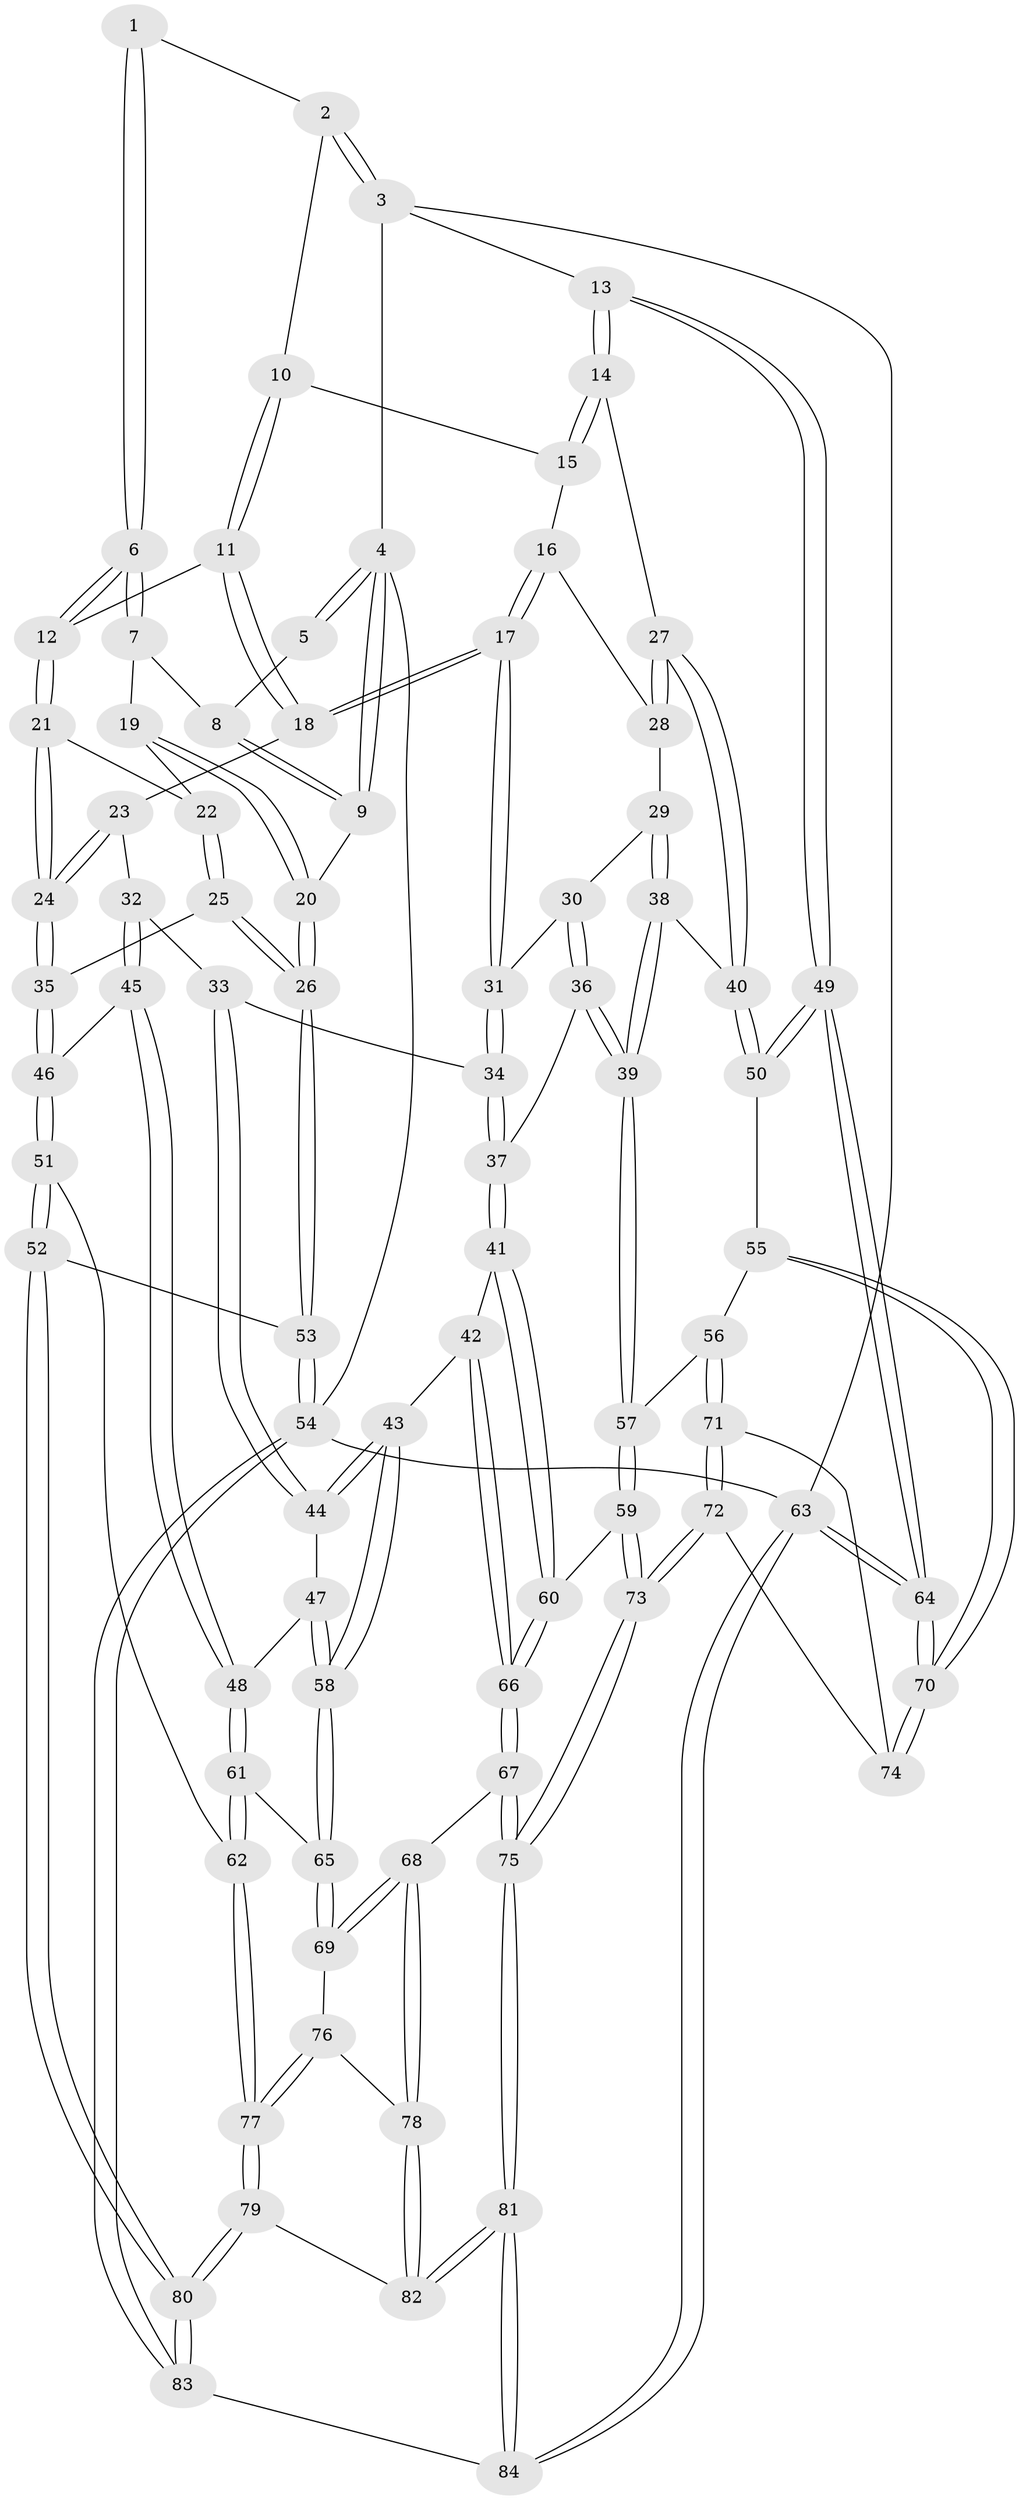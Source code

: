 // Generated by graph-tools (version 1.1) at 2025/03/03/09/25 03:03:17]
// undirected, 84 vertices, 207 edges
graph export_dot {
graph [start="1"]
  node [color=gray90,style=filled];
  1 [pos="+0.26419750054566576+0"];
  2 [pos="+0.6156751848697365+0"];
  3 [pos="+1+0"];
  4 [pos="+0+0"];
  5 [pos="+0.18809403035624622+0"];
  6 [pos="+0.2657138141936507+0.14580808527107395"];
  7 [pos="+0.09552489898283997+0.1617834819890284"];
  8 [pos="+0.09126176029180864+0.08627991575211778"];
  9 [pos="+0+0"];
  10 [pos="+0.610069229126768+0"];
  11 [pos="+0.3228730017637733+0.20489615764807748"];
  12 [pos="+0.29328902931168993+0.18831027627384744"];
  13 [pos="+1+0.2074784833506828"];
  14 [pos="+0.9933400711532983+0.278187596212328"];
  15 [pos="+0.6158308284147038+0.07398039501197279"];
  16 [pos="+0.5813130718356314+0.21571993127743447"];
  17 [pos="+0.5613501089787958+0.23464306572793106"];
  18 [pos="+0.3365528098859646+0.21756233455478563"];
  19 [pos="+0.0570397890659072+0.18612730422343762"];
  20 [pos="+0+0.19180099670169476"];
  21 [pos="+0.16173436592313586+0.3276963267404097"];
  22 [pos="+0.1172329953415018+0.2956592607880071"];
  23 [pos="+0.3402472734949098+0.28811086684269543"];
  24 [pos="+0.1653066666527971+0.4244518717296938"];
  25 [pos="+0+0.38097582098745353"];
  26 [pos="+0+0.37911335316949846"];
  27 [pos="+0.9552265911717016+0.3037043496308288"];
  28 [pos="+0.7232159469864804+0.2837694817956514"];
  29 [pos="+0.6749683858127219+0.4246341251960631"];
  30 [pos="+0.5903441638532999+0.3949089925888092"];
  31 [pos="+0.5510811503505362+0.32519263819565886"];
  32 [pos="+0.36742141796625494+0.41300507350064103"];
  33 [pos="+0.388749755819248+0.4183934415887514"];
  34 [pos="+0.42745141824736843+0.41724438152142557"];
  35 [pos="+0.16505722529873468+0.4270775714231232"];
  36 [pos="+0.5556264164194646+0.4963027523868565"];
  37 [pos="+0.5126803400332145+0.5121071413962284"];
  38 [pos="+0.6877671977343311+0.4377285857394037"];
  39 [pos="+0.674137638507534+0.5733328092162954"];
  40 [pos="+0.8851321807844339+0.4066388990023641"];
  41 [pos="+0.5059850435574688+0.526099755919681"];
  42 [pos="+0.44667997602203613+0.5725803145417254"];
  43 [pos="+0.44499651482849606+0.5728456023875721"];
  44 [pos="+0.4123266034288051+0.5176076093130693"];
  45 [pos="+0.2804750236575495+0.4748288041788709"];
  46 [pos="+0.17453897333717242+0.44562541889034013"];
  47 [pos="+0.3546219252676182+0.541040888623197"];
  48 [pos="+0.2901802257846287+0.5094449269981957"];
  49 [pos="+1+0.6772598650119411"];
  50 [pos="+0.8525547515232356+0.5404986174190635"];
  51 [pos="+0.0757827627264029+0.6236704027825035"];
  52 [pos="+0+0.6433331598331282"];
  53 [pos="+0+0.6420260231756909"];
  54 [pos="+0+1"];
  55 [pos="+0.8132260393768651+0.5985926215382583"];
  56 [pos="+0.753461336786458+0.6237986035131969"];
  57 [pos="+0.6913879738865041+0.6122357116345218"];
  58 [pos="+0.41660569560031907+0.5918924736677654"];
  59 [pos="+0.641175758721508+0.6487506843730223"];
  60 [pos="+0.5774050239345206+0.6592699459675188"];
  61 [pos="+0.27990516124718523+0.6541682006026446"];
  62 [pos="+0.18533231507332745+0.7006865269125939"];
  63 [pos="+1+1"];
  64 [pos="+1+0.9092661620757756"];
  65 [pos="+0.3670555694304897+0.6767844112767415"];
  66 [pos="+0.537427872153944+0.6812486258776566"];
  67 [pos="+0.49054689554111375+0.7365975552534831"];
  68 [pos="+0.4378080131348758+0.7381109452815816"];
  69 [pos="+0.3748831415056563+0.6864776393599007"];
  70 [pos="+1+0.8584129656025907"];
  71 [pos="+0.7544846723677903+0.630820355130776"];
  72 [pos="+0.6785800000228136+0.9166364883113082"];
  73 [pos="+0.6501263978917634+0.9344744516347635"];
  74 [pos="+0.8355639683803874+0.8506092754575667"];
  75 [pos="+0.6341957675748916+0.9518309593026816"];
  76 [pos="+0.3143824450708179+0.7882798649411114"];
  77 [pos="+0.19610589017641517+0.8654706271751231"];
  78 [pos="+0.40760037349258266+0.8004218057973539"];
  79 [pos="+0.1932632712111604+0.8901138773739933"];
  80 [pos="+0.1845746012569589+0.9092709159241924"];
  81 [pos="+0.5746488100345558+1"];
  82 [pos="+0.39583814328191463+0.8458504731641425"];
  83 [pos="+0.14089967842346662+1"];
  84 [pos="+0.5710065777496657+1"];
  1 -- 2;
  1 -- 6;
  1 -- 6;
  2 -- 3;
  2 -- 3;
  2 -- 10;
  3 -- 4;
  3 -- 13;
  3 -- 63;
  4 -- 5;
  4 -- 5;
  4 -- 9;
  4 -- 9;
  4 -- 54;
  5 -- 8;
  6 -- 7;
  6 -- 7;
  6 -- 12;
  6 -- 12;
  7 -- 8;
  7 -- 19;
  8 -- 9;
  8 -- 9;
  9 -- 20;
  10 -- 11;
  10 -- 11;
  10 -- 15;
  11 -- 12;
  11 -- 18;
  11 -- 18;
  12 -- 21;
  12 -- 21;
  13 -- 14;
  13 -- 14;
  13 -- 49;
  13 -- 49;
  14 -- 15;
  14 -- 15;
  14 -- 27;
  15 -- 16;
  16 -- 17;
  16 -- 17;
  16 -- 28;
  17 -- 18;
  17 -- 18;
  17 -- 31;
  17 -- 31;
  18 -- 23;
  19 -- 20;
  19 -- 20;
  19 -- 22;
  20 -- 26;
  20 -- 26;
  21 -- 22;
  21 -- 24;
  21 -- 24;
  22 -- 25;
  22 -- 25;
  23 -- 24;
  23 -- 24;
  23 -- 32;
  24 -- 35;
  24 -- 35;
  25 -- 26;
  25 -- 26;
  25 -- 35;
  26 -- 53;
  26 -- 53;
  27 -- 28;
  27 -- 28;
  27 -- 40;
  27 -- 40;
  28 -- 29;
  29 -- 30;
  29 -- 38;
  29 -- 38;
  30 -- 31;
  30 -- 36;
  30 -- 36;
  31 -- 34;
  31 -- 34;
  32 -- 33;
  32 -- 45;
  32 -- 45;
  33 -- 34;
  33 -- 44;
  33 -- 44;
  34 -- 37;
  34 -- 37;
  35 -- 46;
  35 -- 46;
  36 -- 37;
  36 -- 39;
  36 -- 39;
  37 -- 41;
  37 -- 41;
  38 -- 39;
  38 -- 39;
  38 -- 40;
  39 -- 57;
  39 -- 57;
  40 -- 50;
  40 -- 50;
  41 -- 42;
  41 -- 60;
  41 -- 60;
  42 -- 43;
  42 -- 66;
  42 -- 66;
  43 -- 44;
  43 -- 44;
  43 -- 58;
  43 -- 58;
  44 -- 47;
  45 -- 46;
  45 -- 48;
  45 -- 48;
  46 -- 51;
  46 -- 51;
  47 -- 48;
  47 -- 58;
  47 -- 58;
  48 -- 61;
  48 -- 61;
  49 -- 50;
  49 -- 50;
  49 -- 64;
  49 -- 64;
  50 -- 55;
  51 -- 52;
  51 -- 52;
  51 -- 62;
  52 -- 53;
  52 -- 80;
  52 -- 80;
  53 -- 54;
  53 -- 54;
  54 -- 83;
  54 -- 83;
  54 -- 63;
  55 -- 56;
  55 -- 70;
  55 -- 70;
  56 -- 57;
  56 -- 71;
  56 -- 71;
  57 -- 59;
  57 -- 59;
  58 -- 65;
  58 -- 65;
  59 -- 60;
  59 -- 73;
  59 -- 73;
  60 -- 66;
  60 -- 66;
  61 -- 62;
  61 -- 62;
  61 -- 65;
  62 -- 77;
  62 -- 77;
  63 -- 64;
  63 -- 64;
  63 -- 84;
  63 -- 84;
  64 -- 70;
  64 -- 70;
  65 -- 69;
  65 -- 69;
  66 -- 67;
  66 -- 67;
  67 -- 68;
  67 -- 75;
  67 -- 75;
  68 -- 69;
  68 -- 69;
  68 -- 78;
  68 -- 78;
  69 -- 76;
  70 -- 74;
  70 -- 74;
  71 -- 72;
  71 -- 72;
  71 -- 74;
  72 -- 73;
  72 -- 73;
  72 -- 74;
  73 -- 75;
  73 -- 75;
  75 -- 81;
  75 -- 81;
  76 -- 77;
  76 -- 77;
  76 -- 78;
  77 -- 79;
  77 -- 79;
  78 -- 82;
  78 -- 82;
  79 -- 80;
  79 -- 80;
  79 -- 82;
  80 -- 83;
  80 -- 83;
  81 -- 82;
  81 -- 82;
  81 -- 84;
  81 -- 84;
  83 -- 84;
}

